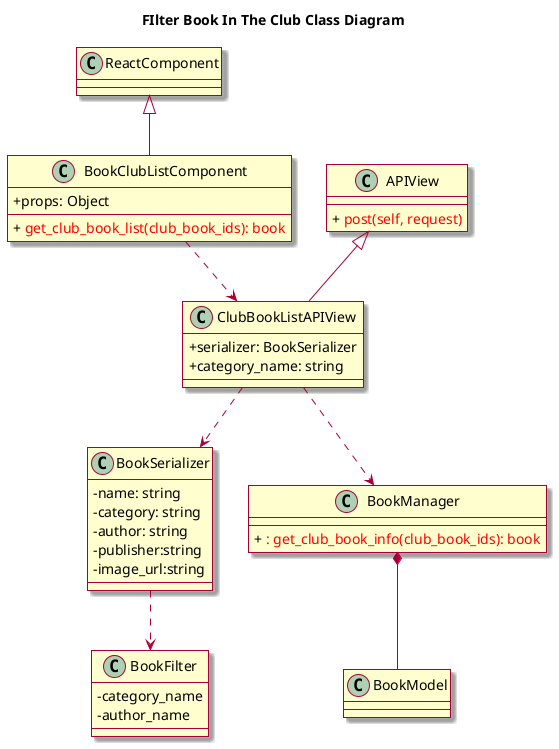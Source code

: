 @startuml
skin rose
skinparam classAttributeIconSize 0

title FIlter Book In The Club Class Diagram
class ReactComponent

class BookClubListComponent {
	+ props: Object
	+ {method} <color:red> get_club_book_list(club_book_ids): book
}

class ClubBookListAPIView {
	+ serializer: BookSerializer
    + category_name: string
}

class APIView {
	+ {method} <color:red> post(self, request)
}

class BookSerializer {
	- name: string
    - category: string
    - author: string
    - publisher:string 
    - image_url:string
}

class BookFilter {
    - category_name
    - author_name
}

class BookManager {
	+ {method} <color:red> : get_club_book_info(club_book_ids): book
}

class BookModel {
}

ReactComponent <|-- BookClubListComponent
APIView <|-- ClubBookListAPIView
BookClubListComponent ..> ClubBookListAPIView
ClubBookListAPIView ..> BookSerializer
ClubBookListAPIView ..> BookManager
BookManager *-- BookModel
BookSerializer ..> BookFilter
@enduml
